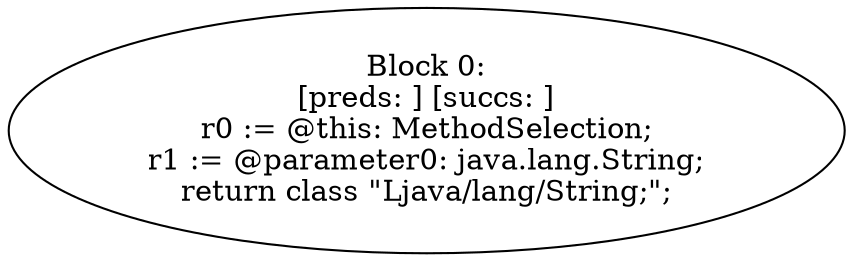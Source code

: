 digraph "unitGraph" {
    "Block 0:
[preds: ] [succs: ]
r0 := @this: MethodSelection;
r1 := @parameter0: java.lang.String;
return class \"Ljava/lang/String;\";
"
}
